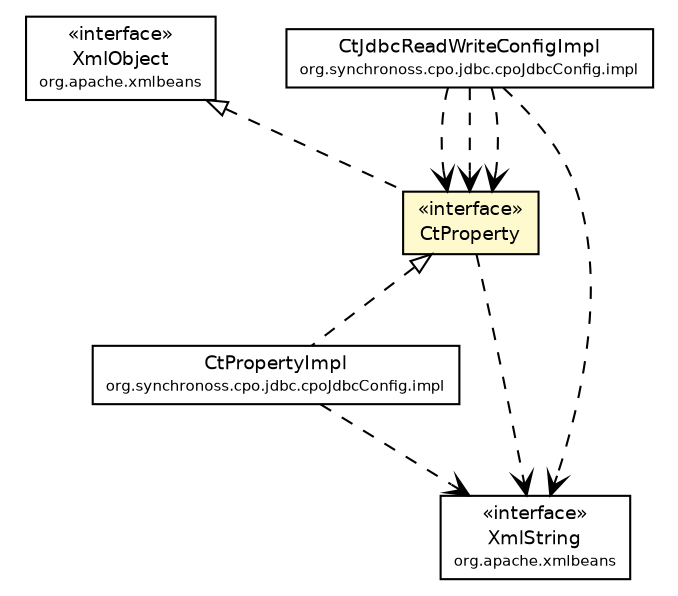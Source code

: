 #!/usr/local/bin/dot
#
# Class diagram 
# Generated by UmlGraph version 4.6 (http://www.spinellis.gr/sw/umlgraph)
#

digraph G {
	edge [fontname="Helvetica",fontsize=10,labelfontname="Helvetica",labelfontsize=10];
	node [fontname="Helvetica",fontsize=10,shape=plaintext];
	// org.synchronoss.cpo.jdbc.cpoJdbcConfig.CtProperty
	c40785 [label=<<table border="0" cellborder="1" cellspacing="0" cellpadding="2" port="p" bgcolor="lemonChiffon" href="./CtProperty.html">
		<tr><td><table border="0" cellspacing="0" cellpadding="1">
			<tr><td> &laquo;interface&raquo; </td></tr>
			<tr><td> CtProperty </td></tr>
		</table></td></tr>
		</table>>, fontname="Helvetica", fontcolor="black", fontsize=9.0];
	// org.synchronoss.cpo.jdbc.cpoJdbcConfig.impl.CtPropertyImpl
	c40791 [label=<<table border="0" cellborder="1" cellspacing="0" cellpadding="2" port="p" href="./impl/CtPropertyImpl.html">
		<tr><td><table border="0" cellspacing="0" cellpadding="1">
			<tr><td> CtPropertyImpl </td></tr>
			<tr><td><font point-size="7.0"> org.synchronoss.cpo.jdbc.cpoJdbcConfig.impl </font></td></tr>
		</table></td></tr>
		</table>>, fontname="Helvetica", fontcolor="black", fontsize=9.0];
	// org.synchronoss.cpo.jdbc.cpoJdbcConfig.impl.CtJdbcReadWriteConfigImpl
	c40792 [label=<<table border="0" cellborder="1" cellspacing="0" cellpadding="2" port="p" href="./impl/CtJdbcReadWriteConfigImpl.html">
		<tr><td><table border="0" cellspacing="0" cellpadding="1">
			<tr><td> CtJdbcReadWriteConfigImpl </td></tr>
			<tr><td><font point-size="7.0"> org.synchronoss.cpo.jdbc.cpoJdbcConfig.impl </font></td></tr>
		</table></td></tr>
		</table>>, fontname="Helvetica", fontcolor="black", fontsize=9.0];
	//org.synchronoss.cpo.jdbc.cpoJdbcConfig.CtProperty implements org.apache.xmlbeans.XmlObject
	c40851:p -> c40785:p [dir=back,arrowtail=empty,style=dashed];
	//org.synchronoss.cpo.jdbc.cpoJdbcConfig.impl.CtPropertyImpl implements org.synchronoss.cpo.jdbc.cpoJdbcConfig.CtProperty
	c40785:p -> c40791:p [dir=back,arrowtail=empty,style=dashed];
	// org.synchronoss.cpo.jdbc.cpoJdbcConfig.CtProperty DEPEND org.apache.xmlbeans.XmlString
	c40785:p -> c40852:p [taillabel="", label="", headlabel="", fontname="Helvetica", fontcolor="black", fontsize=10.0, color="black", arrowhead=open, style=dashed];
	// org.synchronoss.cpo.jdbc.cpoJdbcConfig.impl.CtPropertyImpl DEPEND org.apache.xmlbeans.XmlString
	c40791:p -> c40852:p [taillabel="", label="", headlabel="", fontname="Helvetica", fontcolor="black", fontsize=10.0, color="black", arrowhead=open, style=dashed];
	// org.synchronoss.cpo.jdbc.cpoJdbcConfig.impl.CtJdbcReadWriteConfigImpl DEPEND org.synchronoss.cpo.jdbc.cpoJdbcConfig.CtProperty
	c40792:p -> c40785:p [taillabel="", label="", headlabel="", fontname="Helvetica", fontcolor="black", fontsize=10.0, color="black", arrowhead=open, style=dashed];
	// org.synchronoss.cpo.jdbc.cpoJdbcConfig.impl.CtJdbcReadWriteConfigImpl DEPEND org.synchronoss.cpo.jdbc.cpoJdbcConfig.CtProperty
	c40792:p -> c40785:p [taillabel="", label="", headlabel="", fontname="Helvetica", fontcolor="black", fontsize=10.0, color="black", arrowhead=open, style=dashed];
	// org.synchronoss.cpo.jdbc.cpoJdbcConfig.impl.CtJdbcReadWriteConfigImpl DEPEND org.apache.xmlbeans.XmlString
	c40792:p -> c40852:p [taillabel="", label="", headlabel="", fontname="Helvetica", fontcolor="black", fontsize=10.0, color="black", arrowhead=open, style=dashed];
	// org.synchronoss.cpo.jdbc.cpoJdbcConfig.impl.CtJdbcReadWriteConfigImpl DEPEND org.synchronoss.cpo.jdbc.cpoJdbcConfig.CtProperty
	c40792:p -> c40785:p [taillabel="", label="", headlabel="", fontname="Helvetica", fontcolor="black", fontsize=10.0, color="black", arrowhead=open, style=dashed];
	// org.apache.xmlbeans.XmlString
	c40852 [label=<<table border="0" cellborder="1" cellspacing="0" cellpadding="2" port="p" href="http://java.sun.com/j2se/1.4.2/docs/api/org/apache/xmlbeans/XmlString.html">
		<tr><td><table border="0" cellspacing="0" cellpadding="1">
			<tr><td> &laquo;interface&raquo; </td></tr>
			<tr><td> XmlString </td></tr>
			<tr><td><font point-size="7.0"> org.apache.xmlbeans </font></td></tr>
		</table></td></tr>
		</table>>, fontname="Helvetica", fontcolor="black", fontsize=9.0];
	// org.apache.xmlbeans.XmlObject
	c40851 [label=<<table border="0" cellborder="1" cellspacing="0" cellpadding="2" port="p" href="http://java.sun.com/j2se/1.4.2/docs/api/org/apache/xmlbeans/XmlObject.html">
		<tr><td><table border="0" cellspacing="0" cellpadding="1">
			<tr><td> &laquo;interface&raquo; </td></tr>
			<tr><td> XmlObject </td></tr>
			<tr><td><font point-size="7.0"> org.apache.xmlbeans </font></td></tr>
		</table></td></tr>
		</table>>, fontname="Helvetica", fontcolor="black", fontsize=9.0];
}

